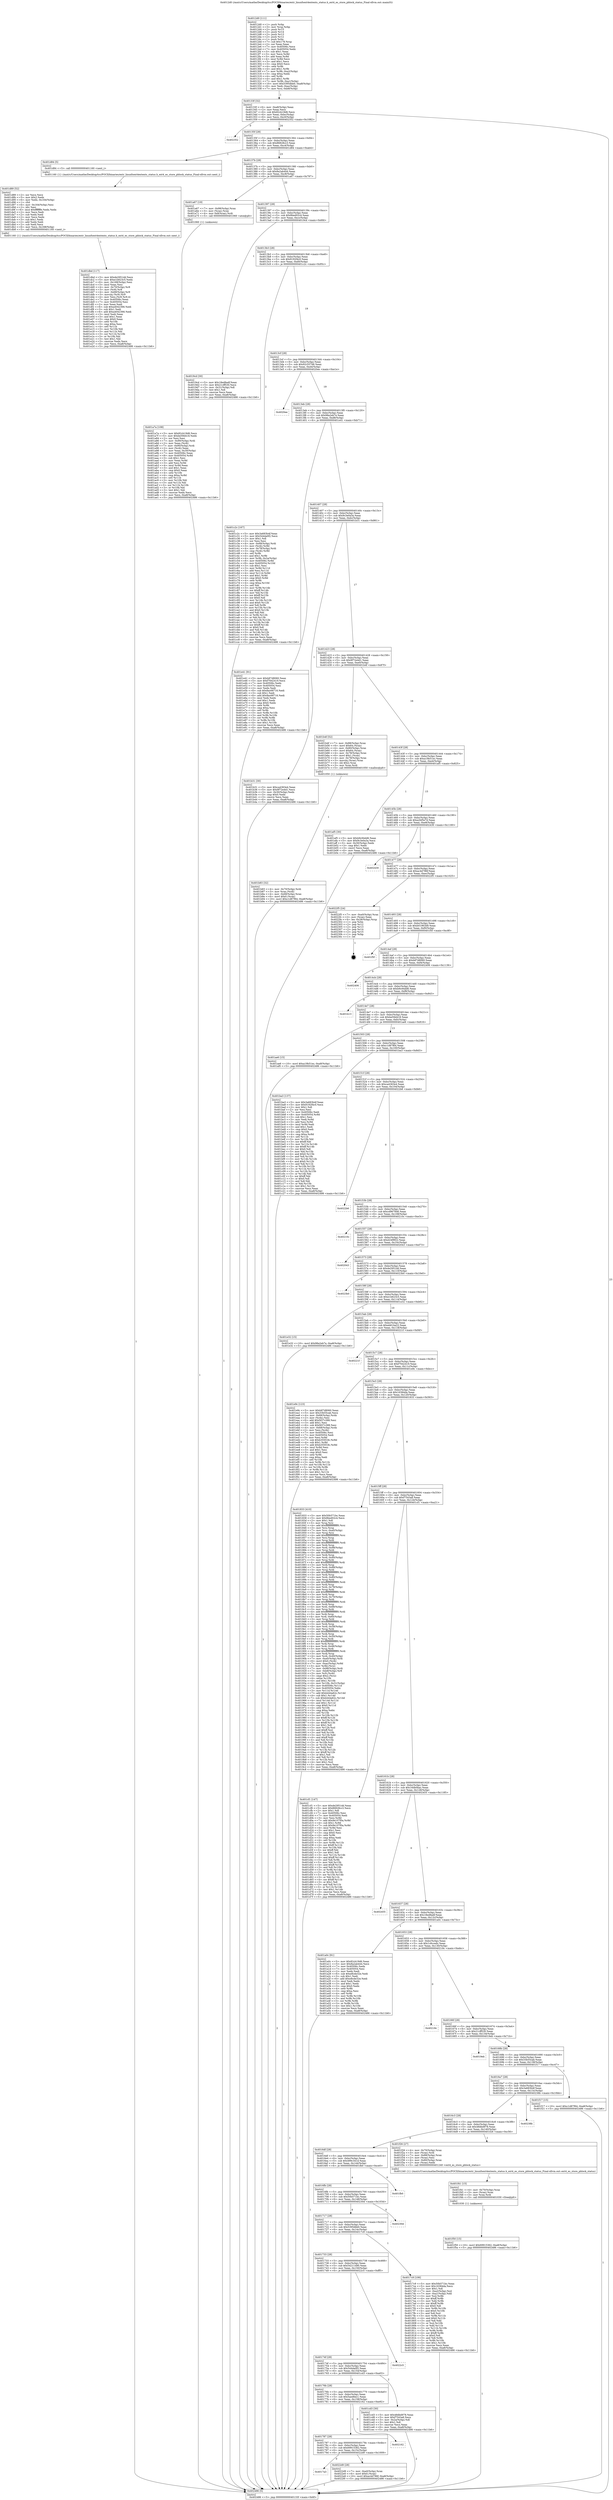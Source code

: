 digraph "0x4012d0" {
  label = "0x4012d0 (/mnt/c/Users/mathe/Desktop/tcc/POCII/binaries/extr_linuxfsext4extents_status.h_ext4_es_store_pblock_status_Final-ollvm.out::main(0))"
  labelloc = "t"
  node[shape=record]

  Entry [label="",width=0.3,height=0.3,shape=circle,fillcolor=black,style=filled]
  "0x40133f" [label="{
     0x40133f [32]\l
     | [instrs]\l
     &nbsp;&nbsp;0x40133f \<+6\>: mov -0xa8(%rbp),%eax\l
     &nbsp;&nbsp;0x401345 \<+2\>: mov %eax,%ecx\l
     &nbsp;&nbsp;0x401347 \<+6\>: sub $0x82cb19d6,%ecx\l
     &nbsp;&nbsp;0x40134d \<+6\>: mov %eax,-0xbc(%rbp)\l
     &nbsp;&nbsp;0x401353 \<+6\>: mov %ecx,-0xc0(%rbp)\l
     &nbsp;&nbsp;0x401359 \<+6\>: je 0000000000402352 \<main+0x1082\>\l
  }"]
  "0x402352" [label="{
     0x402352\l
  }", style=dashed]
  "0x40135f" [label="{
     0x40135f [28]\l
     | [instrs]\l
     &nbsp;&nbsp;0x40135f \<+5\>: jmp 0000000000401364 \<main+0x94\>\l
     &nbsp;&nbsp;0x401364 \<+6\>: mov -0xbc(%rbp),%eax\l
     &nbsp;&nbsp;0x40136a \<+5\>: sub $0x86828cc3,%eax\l
     &nbsp;&nbsp;0x40136f \<+6\>: mov %eax,-0xc4(%rbp)\l
     &nbsp;&nbsp;0x401375 \<+6\>: je 0000000000401d84 \<main+0xab4\>\l
  }"]
  Exit [label="",width=0.3,height=0.3,shape=circle,fillcolor=black,style=filled,peripheries=2]
  "0x401d84" [label="{
     0x401d84 [5]\l
     | [instrs]\l
     &nbsp;&nbsp;0x401d84 \<+5\>: call 0000000000401160 \<next_i\>\l
     | [calls]\l
     &nbsp;&nbsp;0x401160 \{1\} (/mnt/c/Users/mathe/Desktop/tcc/POCII/binaries/extr_linuxfsext4extents_status.h_ext4_es_store_pblock_status_Final-ollvm.out::next_i)\l
  }"]
  "0x40137b" [label="{
     0x40137b [28]\l
     | [instrs]\l
     &nbsp;&nbsp;0x40137b \<+5\>: jmp 0000000000401380 \<main+0xb0\>\l
     &nbsp;&nbsp;0x401380 \<+6\>: mov -0xbc(%rbp),%eax\l
     &nbsp;&nbsp;0x401386 \<+5\>: sub $0x8a2ab444,%eax\l
     &nbsp;&nbsp;0x40138b \<+6\>: mov %eax,-0xc8(%rbp)\l
     &nbsp;&nbsp;0x401391 \<+6\>: je 0000000000401a67 \<main+0x797\>\l
  }"]
  "0x4017a3" [label="{
     0x4017a3\l
  }", style=dashed]
  "0x401a67" [label="{
     0x401a67 [19]\l
     | [instrs]\l
     &nbsp;&nbsp;0x401a67 \<+7\>: mov -0x98(%rbp),%rax\l
     &nbsp;&nbsp;0x401a6e \<+3\>: mov (%rax),%rax\l
     &nbsp;&nbsp;0x401a71 \<+4\>: mov 0x8(%rax),%rdi\l
     &nbsp;&nbsp;0x401a75 \<+5\>: call 0000000000401060 \<atoi@plt\>\l
     | [calls]\l
     &nbsp;&nbsp;0x401060 \{1\} (unknown)\l
  }"]
  "0x401397" [label="{
     0x401397 [28]\l
     | [instrs]\l
     &nbsp;&nbsp;0x401397 \<+5\>: jmp 000000000040139c \<main+0xcc\>\l
     &nbsp;&nbsp;0x40139c \<+6\>: mov -0xbc(%rbp),%eax\l
     &nbsp;&nbsp;0x4013a2 \<+5\>: sub $0x8bed02c4,%eax\l
     &nbsp;&nbsp;0x4013a7 \<+6\>: mov %eax,-0xcc(%rbp)\l
     &nbsp;&nbsp;0x4013ad \<+6\>: je 00000000004019cd \<main+0x6fd\>\l
  }"]
  "0x4022d9" [label="{
     0x4022d9 [28]\l
     | [instrs]\l
     &nbsp;&nbsp;0x4022d9 \<+7\>: mov -0xa0(%rbp),%rax\l
     &nbsp;&nbsp;0x4022e0 \<+6\>: movl $0x0,(%rax)\l
     &nbsp;&nbsp;0x4022e6 \<+10\>: movl $0xac4d786f,-0xa8(%rbp)\l
     &nbsp;&nbsp;0x4022f0 \<+5\>: jmp 0000000000402486 \<main+0x11b6\>\l
  }"]
  "0x4019cd" [label="{
     0x4019cd [30]\l
     | [instrs]\l
     &nbsp;&nbsp;0x4019cd \<+5\>: mov $0x18ed8adf,%eax\l
     &nbsp;&nbsp;0x4019d2 \<+5\>: mov $0x21cff530,%ecx\l
     &nbsp;&nbsp;0x4019d7 \<+3\>: mov -0x31(%rbp),%dl\l
     &nbsp;&nbsp;0x4019da \<+3\>: test $0x1,%dl\l
     &nbsp;&nbsp;0x4019dd \<+3\>: cmovne %ecx,%eax\l
     &nbsp;&nbsp;0x4019e0 \<+6\>: mov %eax,-0xa8(%rbp)\l
     &nbsp;&nbsp;0x4019e6 \<+5\>: jmp 0000000000402486 \<main+0x11b6\>\l
  }"]
  "0x4013b3" [label="{
     0x4013b3 [28]\l
     | [instrs]\l
     &nbsp;&nbsp;0x4013b3 \<+5\>: jmp 00000000004013b8 \<main+0xe8\>\l
     &nbsp;&nbsp;0x4013b8 \<+6\>: mov -0xbc(%rbp),%eax\l
     &nbsp;&nbsp;0x4013be \<+5\>: sub $0x9192f4c0,%eax\l
     &nbsp;&nbsp;0x4013c3 \<+6\>: mov %eax,-0xd0(%rbp)\l
     &nbsp;&nbsp;0x4013c9 \<+6\>: je 0000000000401c2c \<main+0x95c\>\l
  }"]
  "0x401787" [label="{
     0x401787 [28]\l
     | [instrs]\l
     &nbsp;&nbsp;0x401787 \<+5\>: jmp 000000000040178c \<main+0x4bc\>\l
     &nbsp;&nbsp;0x40178c \<+6\>: mov -0xbc(%rbp),%eax\l
     &nbsp;&nbsp;0x401792 \<+5\>: sub $0x69915362,%eax\l
     &nbsp;&nbsp;0x401797 \<+6\>: mov %eax,-0x15c(%rbp)\l
     &nbsp;&nbsp;0x40179d \<+6\>: je 00000000004022d9 \<main+0x1009\>\l
  }"]
  "0x401c2c" [label="{
     0x401c2c [167]\l
     | [instrs]\l
     &nbsp;&nbsp;0x401c2c \<+5\>: mov $0x3a683b4f,%eax\l
     &nbsp;&nbsp;0x401c31 \<+5\>: mov $0x544da0f2,%ecx\l
     &nbsp;&nbsp;0x401c36 \<+2\>: mov $0x1,%dl\l
     &nbsp;&nbsp;0x401c38 \<+2\>: xor %esi,%esi\l
     &nbsp;&nbsp;0x401c3a \<+4\>: mov -0x68(%rbp),%rdi\l
     &nbsp;&nbsp;0x401c3e \<+3\>: mov (%rdi),%r8d\l
     &nbsp;&nbsp;0x401c41 \<+4\>: mov -0x78(%rbp),%rdi\l
     &nbsp;&nbsp;0x401c45 \<+3\>: cmp (%rdi),%r8d\l
     &nbsp;&nbsp;0x401c48 \<+4\>: setl %r9b\l
     &nbsp;&nbsp;0x401c4c \<+4\>: and $0x1,%r9b\l
     &nbsp;&nbsp;0x401c50 \<+4\>: mov %r9b,-0x2a(%rbp)\l
     &nbsp;&nbsp;0x401c54 \<+8\>: mov 0x40506c,%r8d\l
     &nbsp;&nbsp;0x401c5c \<+8\>: mov 0x405054,%r10d\l
     &nbsp;&nbsp;0x401c64 \<+3\>: sub $0x1,%esi\l
     &nbsp;&nbsp;0x401c67 \<+3\>: mov %r8d,%r11d\l
     &nbsp;&nbsp;0x401c6a \<+3\>: add %esi,%r11d\l
     &nbsp;&nbsp;0x401c6d \<+4\>: imul %r11d,%r8d\l
     &nbsp;&nbsp;0x401c71 \<+4\>: and $0x1,%r8d\l
     &nbsp;&nbsp;0x401c75 \<+4\>: cmp $0x0,%r8d\l
     &nbsp;&nbsp;0x401c79 \<+4\>: sete %r9b\l
     &nbsp;&nbsp;0x401c7d \<+4\>: cmp $0xa,%r10d\l
     &nbsp;&nbsp;0x401c81 \<+3\>: setl %bl\l
     &nbsp;&nbsp;0x401c84 \<+3\>: mov %r9b,%r14b\l
     &nbsp;&nbsp;0x401c87 \<+4\>: xor $0xff,%r14b\l
     &nbsp;&nbsp;0x401c8b \<+3\>: mov %bl,%r15b\l
     &nbsp;&nbsp;0x401c8e \<+4\>: xor $0xff,%r15b\l
     &nbsp;&nbsp;0x401c92 \<+3\>: xor $0x0,%dl\l
     &nbsp;&nbsp;0x401c95 \<+3\>: mov %r14b,%r12b\l
     &nbsp;&nbsp;0x401c98 \<+4\>: and $0x0,%r12b\l
     &nbsp;&nbsp;0x401c9c \<+3\>: and %dl,%r9b\l
     &nbsp;&nbsp;0x401c9f \<+3\>: mov %r15b,%r13b\l
     &nbsp;&nbsp;0x401ca2 \<+4\>: and $0x0,%r13b\l
     &nbsp;&nbsp;0x401ca6 \<+2\>: and %dl,%bl\l
     &nbsp;&nbsp;0x401ca8 \<+3\>: or %r9b,%r12b\l
     &nbsp;&nbsp;0x401cab \<+3\>: or %bl,%r13b\l
     &nbsp;&nbsp;0x401cae \<+3\>: xor %r13b,%r12b\l
     &nbsp;&nbsp;0x401cb1 \<+3\>: or %r15b,%r14b\l
     &nbsp;&nbsp;0x401cb4 \<+4\>: xor $0xff,%r14b\l
     &nbsp;&nbsp;0x401cb8 \<+3\>: or $0x0,%dl\l
     &nbsp;&nbsp;0x401cbb \<+3\>: and %dl,%r14b\l
     &nbsp;&nbsp;0x401cbe \<+3\>: or %r14b,%r12b\l
     &nbsp;&nbsp;0x401cc1 \<+4\>: test $0x1,%r12b\l
     &nbsp;&nbsp;0x401cc5 \<+3\>: cmovne %ecx,%eax\l
     &nbsp;&nbsp;0x401cc8 \<+6\>: mov %eax,-0xa8(%rbp)\l
     &nbsp;&nbsp;0x401cce \<+5\>: jmp 0000000000402486 \<main+0x11b6\>\l
  }"]
  "0x4013cf" [label="{
     0x4013cf [28]\l
     | [instrs]\l
     &nbsp;&nbsp;0x4013cf \<+5\>: jmp 00000000004013d4 \<main+0x104\>\l
     &nbsp;&nbsp;0x4013d4 \<+6\>: mov -0xbc(%rbp),%eax\l
     &nbsp;&nbsp;0x4013da \<+5\>: sub $0x92c557d6,%eax\l
     &nbsp;&nbsp;0x4013df \<+6\>: mov %eax,-0xd4(%rbp)\l
     &nbsp;&nbsp;0x4013e5 \<+6\>: je 00000000004020ee \<main+0xe1e\>\l
  }"]
  "0x402162" [label="{
     0x402162\l
  }", style=dashed]
  "0x4020ee" [label="{
     0x4020ee\l
  }", style=dashed]
  "0x4013eb" [label="{
     0x4013eb [28]\l
     | [instrs]\l
     &nbsp;&nbsp;0x4013eb \<+5\>: jmp 00000000004013f0 \<main+0x120\>\l
     &nbsp;&nbsp;0x4013f0 \<+6\>: mov -0xbc(%rbp),%eax\l
     &nbsp;&nbsp;0x4013f6 \<+5\>: sub $0x98a2eb7e,%eax\l
     &nbsp;&nbsp;0x4013fb \<+6\>: mov %eax,-0xd8(%rbp)\l
     &nbsp;&nbsp;0x401401 \<+6\>: je 0000000000401e41 \<main+0xb71\>\l
  }"]
  "0x401f50" [label="{
     0x401f50 [15]\l
     | [instrs]\l
     &nbsp;&nbsp;0x401f50 \<+10\>: movl $0x69915362,-0xa8(%rbp)\l
     &nbsp;&nbsp;0x401f5a \<+5\>: jmp 0000000000402486 \<main+0x11b6\>\l
  }"]
  "0x401e41" [label="{
     0x401e41 [91]\l
     | [instrs]\l
     &nbsp;&nbsp;0x401e41 \<+5\>: mov $0xb87d8060,%eax\l
     &nbsp;&nbsp;0x401e46 \<+5\>: mov $0xf7642419,%ecx\l
     &nbsp;&nbsp;0x401e4b \<+7\>: mov 0x40506c,%edx\l
     &nbsp;&nbsp;0x401e52 \<+7\>: mov 0x405054,%esi\l
     &nbsp;&nbsp;0x401e59 \<+2\>: mov %edx,%edi\l
     &nbsp;&nbsp;0x401e5b \<+6\>: sub $0x8ac68716,%edi\l
     &nbsp;&nbsp;0x401e61 \<+3\>: sub $0x1,%edi\l
     &nbsp;&nbsp;0x401e64 \<+6\>: add $0x8ac68716,%edi\l
     &nbsp;&nbsp;0x401e6a \<+3\>: imul %edi,%edx\l
     &nbsp;&nbsp;0x401e6d \<+3\>: and $0x1,%edx\l
     &nbsp;&nbsp;0x401e70 \<+3\>: cmp $0x0,%edx\l
     &nbsp;&nbsp;0x401e73 \<+4\>: sete %r8b\l
     &nbsp;&nbsp;0x401e77 \<+3\>: cmp $0xa,%esi\l
     &nbsp;&nbsp;0x401e7a \<+4\>: setl %r9b\l
     &nbsp;&nbsp;0x401e7e \<+3\>: mov %r8b,%r10b\l
     &nbsp;&nbsp;0x401e81 \<+3\>: and %r9b,%r10b\l
     &nbsp;&nbsp;0x401e84 \<+3\>: xor %r9b,%r8b\l
     &nbsp;&nbsp;0x401e87 \<+3\>: or %r8b,%r10b\l
     &nbsp;&nbsp;0x401e8a \<+4\>: test $0x1,%r10b\l
     &nbsp;&nbsp;0x401e8e \<+3\>: cmovne %ecx,%eax\l
     &nbsp;&nbsp;0x401e91 \<+6\>: mov %eax,-0xa8(%rbp)\l
     &nbsp;&nbsp;0x401e97 \<+5\>: jmp 0000000000402486 \<main+0x11b6\>\l
  }"]
  "0x401407" [label="{
     0x401407 [28]\l
     | [instrs]\l
     &nbsp;&nbsp;0x401407 \<+5\>: jmp 000000000040140c \<main+0x13c\>\l
     &nbsp;&nbsp;0x40140c \<+6\>: mov -0xbc(%rbp),%eax\l
     &nbsp;&nbsp;0x401412 \<+5\>: sub $0x9c3e0a3a,%eax\l
     &nbsp;&nbsp;0x401417 \<+6\>: mov %eax,-0xdc(%rbp)\l
     &nbsp;&nbsp;0x40141d \<+6\>: je 0000000000401b31 \<main+0x861\>\l
  }"]
  "0x401f41" [label="{
     0x401f41 [15]\l
     | [instrs]\l
     &nbsp;&nbsp;0x401f41 \<+4\>: mov -0x70(%rbp),%rax\l
     &nbsp;&nbsp;0x401f45 \<+3\>: mov (%rax),%rax\l
     &nbsp;&nbsp;0x401f48 \<+3\>: mov %rax,%rdi\l
     &nbsp;&nbsp;0x401f4b \<+5\>: call 0000000000401030 \<free@plt\>\l
     | [calls]\l
     &nbsp;&nbsp;0x401030 \{1\} (unknown)\l
  }"]
  "0x401b31" [label="{
     0x401b31 [30]\l
     | [instrs]\l
     &nbsp;&nbsp;0x401b31 \<+5\>: mov $0xca4363e4,%eax\l
     &nbsp;&nbsp;0x401b36 \<+5\>: mov $0x9f72e4d1,%ecx\l
     &nbsp;&nbsp;0x401b3b \<+3\>: mov -0x30(%rbp),%edx\l
     &nbsp;&nbsp;0x401b3e \<+3\>: cmp $0x0,%edx\l
     &nbsp;&nbsp;0x401b41 \<+3\>: cmove %ecx,%eax\l
     &nbsp;&nbsp;0x401b44 \<+6\>: mov %eax,-0xa8(%rbp)\l
     &nbsp;&nbsp;0x401b4a \<+5\>: jmp 0000000000402486 \<main+0x11b6\>\l
  }"]
  "0x401423" [label="{
     0x401423 [28]\l
     | [instrs]\l
     &nbsp;&nbsp;0x401423 \<+5\>: jmp 0000000000401428 \<main+0x158\>\l
     &nbsp;&nbsp;0x401428 \<+6\>: mov -0xbc(%rbp),%eax\l
     &nbsp;&nbsp;0x40142e \<+5\>: sub $0x9f72e4d1,%eax\l
     &nbsp;&nbsp;0x401433 \<+6\>: mov %eax,-0xe0(%rbp)\l
     &nbsp;&nbsp;0x401439 \<+6\>: je 0000000000401b4f \<main+0x87f\>\l
  }"]
  "0x401dbd" [label="{
     0x401dbd [117]\l
     | [instrs]\l
     &nbsp;&nbsp;0x401dbd \<+5\>: mov $0xde2951dd,%ecx\l
     &nbsp;&nbsp;0x401dc2 \<+5\>: mov $0xe1b623c5,%edx\l
     &nbsp;&nbsp;0x401dc7 \<+6\>: mov -0x168(%rbp),%esi\l
     &nbsp;&nbsp;0x401dcd \<+3\>: imul %eax,%esi\l
     &nbsp;&nbsp;0x401dd0 \<+4\>: mov -0x70(%rbp),%r8\l
     &nbsp;&nbsp;0x401dd4 \<+3\>: mov (%r8),%r8\l
     &nbsp;&nbsp;0x401dd7 \<+4\>: mov -0x68(%rbp),%r9\l
     &nbsp;&nbsp;0x401ddb \<+3\>: movslq (%r9),%r9\l
     &nbsp;&nbsp;0x401dde \<+4\>: mov %esi,(%r8,%r9,4)\l
     &nbsp;&nbsp;0x401de2 \<+7\>: mov 0x40506c,%eax\l
     &nbsp;&nbsp;0x401de9 \<+7\>: mov 0x405054,%esi\l
     &nbsp;&nbsp;0x401df0 \<+2\>: mov %eax,%edi\l
     &nbsp;&nbsp;0x401df2 \<+6\>: sub $0xa4042366,%edi\l
     &nbsp;&nbsp;0x401df8 \<+3\>: sub $0x1,%edi\l
     &nbsp;&nbsp;0x401dfb \<+6\>: add $0xa4042366,%edi\l
     &nbsp;&nbsp;0x401e01 \<+3\>: imul %edi,%eax\l
     &nbsp;&nbsp;0x401e04 \<+3\>: and $0x1,%eax\l
     &nbsp;&nbsp;0x401e07 \<+3\>: cmp $0x0,%eax\l
     &nbsp;&nbsp;0x401e0a \<+4\>: sete %r10b\l
     &nbsp;&nbsp;0x401e0e \<+3\>: cmp $0xa,%esi\l
     &nbsp;&nbsp;0x401e11 \<+4\>: setl %r11b\l
     &nbsp;&nbsp;0x401e15 \<+3\>: mov %r10b,%bl\l
     &nbsp;&nbsp;0x401e18 \<+3\>: and %r11b,%bl\l
     &nbsp;&nbsp;0x401e1b \<+3\>: xor %r11b,%r10b\l
     &nbsp;&nbsp;0x401e1e \<+3\>: or %r10b,%bl\l
     &nbsp;&nbsp;0x401e21 \<+3\>: test $0x1,%bl\l
     &nbsp;&nbsp;0x401e24 \<+3\>: cmovne %edx,%ecx\l
     &nbsp;&nbsp;0x401e27 \<+6\>: mov %ecx,-0xa8(%rbp)\l
     &nbsp;&nbsp;0x401e2d \<+5\>: jmp 0000000000402486 \<main+0x11b6\>\l
  }"]
  "0x401b4f" [label="{
     0x401b4f [52]\l
     | [instrs]\l
     &nbsp;&nbsp;0x401b4f \<+7\>: mov -0x88(%rbp),%rax\l
     &nbsp;&nbsp;0x401b56 \<+6\>: movl $0x64,(%rax)\l
     &nbsp;&nbsp;0x401b5c \<+4\>: mov -0x80(%rbp),%rax\l
     &nbsp;&nbsp;0x401b60 \<+6\>: movl $0x64,(%rax)\l
     &nbsp;&nbsp;0x401b66 \<+4\>: mov -0x78(%rbp),%rax\l
     &nbsp;&nbsp;0x401b6a \<+6\>: movl $0x1,(%rax)\l
     &nbsp;&nbsp;0x401b70 \<+4\>: mov -0x78(%rbp),%rax\l
     &nbsp;&nbsp;0x401b74 \<+3\>: movslq (%rax),%rax\l
     &nbsp;&nbsp;0x401b77 \<+4\>: shl $0x2,%rax\l
     &nbsp;&nbsp;0x401b7b \<+3\>: mov %rax,%rdi\l
     &nbsp;&nbsp;0x401b7e \<+5\>: call 0000000000401050 \<malloc@plt\>\l
     | [calls]\l
     &nbsp;&nbsp;0x401050 \{1\} (unknown)\l
  }"]
  "0x40143f" [label="{
     0x40143f [28]\l
     | [instrs]\l
     &nbsp;&nbsp;0x40143f \<+5\>: jmp 0000000000401444 \<main+0x174\>\l
     &nbsp;&nbsp;0x401444 \<+6\>: mov -0xbc(%rbp),%eax\l
     &nbsp;&nbsp;0x40144a \<+5\>: sub $0xa19b51ec,%eax\l
     &nbsp;&nbsp;0x40144f \<+6\>: mov %eax,-0xe4(%rbp)\l
     &nbsp;&nbsp;0x401455 \<+6\>: je 0000000000401af5 \<main+0x825\>\l
  }"]
  "0x401d89" [label="{
     0x401d89 [52]\l
     | [instrs]\l
     &nbsp;&nbsp;0x401d89 \<+2\>: xor %ecx,%ecx\l
     &nbsp;&nbsp;0x401d8b \<+5\>: mov $0x2,%edx\l
     &nbsp;&nbsp;0x401d90 \<+6\>: mov %edx,-0x164(%rbp)\l
     &nbsp;&nbsp;0x401d96 \<+1\>: cltd\l
     &nbsp;&nbsp;0x401d97 \<+6\>: mov -0x164(%rbp),%esi\l
     &nbsp;&nbsp;0x401d9d \<+2\>: idiv %esi\l
     &nbsp;&nbsp;0x401d9f \<+6\>: imul $0xfffffffe,%edx,%edx\l
     &nbsp;&nbsp;0x401da5 \<+2\>: mov %ecx,%edi\l
     &nbsp;&nbsp;0x401da7 \<+2\>: sub %edx,%edi\l
     &nbsp;&nbsp;0x401da9 \<+2\>: mov %ecx,%edx\l
     &nbsp;&nbsp;0x401dab \<+3\>: sub $0x1,%edx\l
     &nbsp;&nbsp;0x401dae \<+2\>: add %edx,%edi\l
     &nbsp;&nbsp;0x401db0 \<+2\>: sub %edi,%ecx\l
     &nbsp;&nbsp;0x401db2 \<+6\>: mov %ecx,-0x168(%rbp)\l
     &nbsp;&nbsp;0x401db8 \<+5\>: call 0000000000401160 \<next_i\>\l
     | [calls]\l
     &nbsp;&nbsp;0x401160 \{1\} (/mnt/c/Users/mathe/Desktop/tcc/POCII/binaries/extr_linuxfsext4extents_status.h_ext4_es_store_pblock_status_Final-ollvm.out::next_i)\l
  }"]
  "0x401af5" [label="{
     0x401af5 [30]\l
     | [instrs]\l
     &nbsp;&nbsp;0x401af5 \<+5\>: mov $0xb9c94dd6,%eax\l
     &nbsp;&nbsp;0x401afa \<+5\>: mov $0x9c3e0a3a,%ecx\l
     &nbsp;&nbsp;0x401aff \<+3\>: mov -0x30(%rbp),%edx\l
     &nbsp;&nbsp;0x401b02 \<+3\>: cmp $0x1,%edx\l
     &nbsp;&nbsp;0x401b05 \<+3\>: cmovl %ecx,%eax\l
     &nbsp;&nbsp;0x401b08 \<+6\>: mov %eax,-0xa8(%rbp)\l
     &nbsp;&nbsp;0x401b0e \<+5\>: jmp 0000000000402486 \<main+0x11b6\>\l
  }"]
  "0x40145b" [label="{
     0x40145b [28]\l
     | [instrs]\l
     &nbsp;&nbsp;0x40145b \<+5\>: jmp 0000000000401460 \<main+0x190\>\l
     &nbsp;&nbsp;0x401460 \<+6\>: mov -0xbc(%rbp),%eax\l
     &nbsp;&nbsp;0x401466 \<+5\>: sub $0xa2bf5e7d,%eax\l
     &nbsp;&nbsp;0x40146b \<+6\>: mov %eax,-0xe8(%rbp)\l
     &nbsp;&nbsp;0x401471 \<+6\>: je 0000000000402430 \<main+0x1160\>\l
  }"]
  "0x40176b" [label="{
     0x40176b [28]\l
     | [instrs]\l
     &nbsp;&nbsp;0x40176b \<+5\>: jmp 0000000000401770 \<main+0x4a0\>\l
     &nbsp;&nbsp;0x401770 \<+6\>: mov -0xbc(%rbp),%eax\l
     &nbsp;&nbsp;0x401776 \<+5\>: sub $0x5aed6ec1,%eax\l
     &nbsp;&nbsp;0x40177b \<+6\>: mov %eax,-0x158(%rbp)\l
     &nbsp;&nbsp;0x401781 \<+6\>: je 0000000000402162 \<main+0xe92\>\l
  }"]
  "0x402430" [label="{
     0x402430\l
  }", style=dashed]
  "0x401477" [label="{
     0x401477 [28]\l
     | [instrs]\l
     &nbsp;&nbsp;0x401477 \<+5\>: jmp 000000000040147c \<main+0x1ac\>\l
     &nbsp;&nbsp;0x40147c \<+6\>: mov -0xbc(%rbp),%eax\l
     &nbsp;&nbsp;0x401482 \<+5\>: sub $0xac4d786f,%eax\l
     &nbsp;&nbsp;0x401487 \<+6\>: mov %eax,-0xec(%rbp)\l
     &nbsp;&nbsp;0x40148d \<+6\>: je 00000000004022f5 \<main+0x1025\>\l
  }"]
  "0x401cd3" [label="{
     0x401cd3 [30]\l
     | [instrs]\l
     &nbsp;&nbsp;0x401cd3 \<+5\>: mov $0x48dbd978,%eax\l
     &nbsp;&nbsp;0x401cd8 \<+5\>: mov $0xf7543a8,%ecx\l
     &nbsp;&nbsp;0x401cdd \<+3\>: mov -0x2a(%rbp),%dl\l
     &nbsp;&nbsp;0x401ce0 \<+3\>: test $0x1,%dl\l
     &nbsp;&nbsp;0x401ce3 \<+3\>: cmovne %ecx,%eax\l
     &nbsp;&nbsp;0x401ce6 \<+6\>: mov %eax,-0xa8(%rbp)\l
     &nbsp;&nbsp;0x401cec \<+5\>: jmp 0000000000402486 \<main+0x11b6\>\l
  }"]
  "0x4022f5" [label="{
     0x4022f5 [24]\l
     | [instrs]\l
     &nbsp;&nbsp;0x4022f5 \<+7\>: mov -0xa0(%rbp),%rax\l
     &nbsp;&nbsp;0x4022fc \<+2\>: mov (%rax),%eax\l
     &nbsp;&nbsp;0x4022fe \<+4\>: lea -0x28(%rbp),%rsp\l
     &nbsp;&nbsp;0x402302 \<+1\>: pop %rbx\l
     &nbsp;&nbsp;0x402303 \<+2\>: pop %r12\l
     &nbsp;&nbsp;0x402305 \<+2\>: pop %r13\l
     &nbsp;&nbsp;0x402307 \<+2\>: pop %r14\l
     &nbsp;&nbsp;0x402309 \<+2\>: pop %r15\l
     &nbsp;&nbsp;0x40230b \<+1\>: pop %rbp\l
     &nbsp;&nbsp;0x40230c \<+1\>: ret\l
  }"]
  "0x401493" [label="{
     0x401493 [28]\l
     | [instrs]\l
     &nbsp;&nbsp;0x401493 \<+5\>: jmp 0000000000401498 \<main+0x1c8\>\l
     &nbsp;&nbsp;0x401498 \<+6\>: mov -0xbc(%rbp),%eax\l
     &nbsp;&nbsp;0x40149e \<+5\>: sub $0xb01963d9,%eax\l
     &nbsp;&nbsp;0x4014a3 \<+6\>: mov %eax,-0xf0(%rbp)\l
     &nbsp;&nbsp;0x4014a9 \<+6\>: je 0000000000401f5f \<main+0xc8f\>\l
  }"]
  "0x40174f" [label="{
     0x40174f [28]\l
     | [instrs]\l
     &nbsp;&nbsp;0x40174f \<+5\>: jmp 0000000000401754 \<main+0x484\>\l
     &nbsp;&nbsp;0x401754 \<+6\>: mov -0xbc(%rbp),%eax\l
     &nbsp;&nbsp;0x40175a \<+5\>: sub $0x544da0f2,%eax\l
     &nbsp;&nbsp;0x40175f \<+6\>: mov %eax,-0x154(%rbp)\l
     &nbsp;&nbsp;0x401765 \<+6\>: je 0000000000401cd3 \<main+0xa03\>\l
  }"]
  "0x401f5f" [label="{
     0x401f5f\l
  }", style=dashed]
  "0x4014af" [label="{
     0x4014af [28]\l
     | [instrs]\l
     &nbsp;&nbsp;0x4014af \<+5\>: jmp 00000000004014b4 \<main+0x1e4\>\l
     &nbsp;&nbsp;0x4014b4 \<+6\>: mov -0xbc(%rbp),%eax\l
     &nbsp;&nbsp;0x4014ba \<+5\>: sub $0xb87d8060,%eax\l
     &nbsp;&nbsp;0x4014bf \<+6\>: mov %eax,-0xf4(%rbp)\l
     &nbsp;&nbsp;0x4014c5 \<+6\>: je 0000000000402406 \<main+0x1136\>\l
  }"]
  "0x4022c5" [label="{
     0x4022c5\l
  }", style=dashed]
  "0x402406" [label="{
     0x402406\l
  }", style=dashed]
  "0x4014cb" [label="{
     0x4014cb [28]\l
     | [instrs]\l
     &nbsp;&nbsp;0x4014cb \<+5\>: jmp 00000000004014d0 \<main+0x200\>\l
     &nbsp;&nbsp;0x4014d0 \<+6\>: mov -0xbc(%rbp),%eax\l
     &nbsp;&nbsp;0x4014d6 \<+5\>: sub $0xb9c94dd6,%eax\l
     &nbsp;&nbsp;0x4014db \<+6\>: mov %eax,-0xf8(%rbp)\l
     &nbsp;&nbsp;0x4014e1 \<+6\>: je 0000000000401b13 \<main+0x843\>\l
  }"]
  "0x401b83" [label="{
     0x401b83 [32]\l
     | [instrs]\l
     &nbsp;&nbsp;0x401b83 \<+4\>: mov -0x70(%rbp),%rdi\l
     &nbsp;&nbsp;0x401b87 \<+3\>: mov %rax,(%rdi)\l
     &nbsp;&nbsp;0x401b8a \<+4\>: mov -0x68(%rbp),%rax\l
     &nbsp;&nbsp;0x401b8e \<+6\>: movl $0x0,(%rax)\l
     &nbsp;&nbsp;0x401b94 \<+10\>: movl $0xc1d87f64,-0xa8(%rbp)\l
     &nbsp;&nbsp;0x401b9e \<+5\>: jmp 0000000000402486 \<main+0x11b6\>\l
  }"]
  "0x401b13" [label="{
     0x401b13\l
  }", style=dashed]
  "0x4014e7" [label="{
     0x4014e7 [28]\l
     | [instrs]\l
     &nbsp;&nbsp;0x4014e7 \<+5\>: jmp 00000000004014ec \<main+0x21c\>\l
     &nbsp;&nbsp;0x4014ec \<+6\>: mov -0xbc(%rbp),%eax\l
     &nbsp;&nbsp;0x4014f2 \<+5\>: sub $0xbe59d418,%eax\l
     &nbsp;&nbsp;0x4014f7 \<+6\>: mov %eax,-0xfc(%rbp)\l
     &nbsp;&nbsp;0x4014fd \<+6\>: je 0000000000401ae6 \<main+0x816\>\l
  }"]
  "0x401a7a" [label="{
     0x401a7a [108]\l
     | [instrs]\l
     &nbsp;&nbsp;0x401a7a \<+5\>: mov $0x82cb19d6,%ecx\l
     &nbsp;&nbsp;0x401a7f \<+5\>: mov $0xbe59d418,%edx\l
     &nbsp;&nbsp;0x401a84 \<+2\>: xor %esi,%esi\l
     &nbsp;&nbsp;0x401a86 \<+7\>: mov -0x90(%rbp),%rdi\l
     &nbsp;&nbsp;0x401a8d \<+2\>: mov %eax,(%rdi)\l
     &nbsp;&nbsp;0x401a8f \<+7\>: mov -0x90(%rbp),%rdi\l
     &nbsp;&nbsp;0x401a96 \<+2\>: mov (%rdi),%eax\l
     &nbsp;&nbsp;0x401a98 \<+3\>: mov %eax,-0x30(%rbp)\l
     &nbsp;&nbsp;0x401a9b \<+7\>: mov 0x40506c,%eax\l
     &nbsp;&nbsp;0x401aa2 \<+8\>: mov 0x405054,%r8d\l
     &nbsp;&nbsp;0x401aaa \<+3\>: sub $0x1,%esi\l
     &nbsp;&nbsp;0x401aad \<+3\>: mov %eax,%r9d\l
     &nbsp;&nbsp;0x401ab0 \<+3\>: add %esi,%r9d\l
     &nbsp;&nbsp;0x401ab3 \<+4\>: imul %r9d,%eax\l
     &nbsp;&nbsp;0x401ab7 \<+3\>: and $0x1,%eax\l
     &nbsp;&nbsp;0x401aba \<+3\>: cmp $0x0,%eax\l
     &nbsp;&nbsp;0x401abd \<+4\>: sete %r10b\l
     &nbsp;&nbsp;0x401ac1 \<+4\>: cmp $0xa,%r8d\l
     &nbsp;&nbsp;0x401ac5 \<+4\>: setl %r11b\l
     &nbsp;&nbsp;0x401ac9 \<+3\>: mov %r10b,%bl\l
     &nbsp;&nbsp;0x401acc \<+3\>: and %r11b,%bl\l
     &nbsp;&nbsp;0x401acf \<+3\>: xor %r11b,%r10b\l
     &nbsp;&nbsp;0x401ad2 \<+3\>: or %r10b,%bl\l
     &nbsp;&nbsp;0x401ad5 \<+3\>: test $0x1,%bl\l
     &nbsp;&nbsp;0x401ad8 \<+3\>: cmovne %edx,%ecx\l
     &nbsp;&nbsp;0x401adb \<+6\>: mov %ecx,-0xa8(%rbp)\l
     &nbsp;&nbsp;0x401ae1 \<+5\>: jmp 0000000000402486 \<main+0x11b6\>\l
  }"]
  "0x401ae6" [label="{
     0x401ae6 [15]\l
     | [instrs]\l
     &nbsp;&nbsp;0x401ae6 \<+10\>: movl $0xa19b51ec,-0xa8(%rbp)\l
     &nbsp;&nbsp;0x401af0 \<+5\>: jmp 0000000000402486 \<main+0x11b6\>\l
  }"]
  "0x401503" [label="{
     0x401503 [28]\l
     | [instrs]\l
     &nbsp;&nbsp;0x401503 \<+5\>: jmp 0000000000401508 \<main+0x238\>\l
     &nbsp;&nbsp;0x401508 \<+6\>: mov -0xbc(%rbp),%eax\l
     &nbsp;&nbsp;0x40150e \<+5\>: sub $0xc1d87f64,%eax\l
     &nbsp;&nbsp;0x401513 \<+6\>: mov %eax,-0x100(%rbp)\l
     &nbsp;&nbsp;0x401519 \<+6\>: je 0000000000401ba3 \<main+0x8d3\>\l
  }"]
  "0x4012d0" [label="{
     0x4012d0 [111]\l
     | [instrs]\l
     &nbsp;&nbsp;0x4012d0 \<+1\>: push %rbp\l
     &nbsp;&nbsp;0x4012d1 \<+3\>: mov %rsp,%rbp\l
     &nbsp;&nbsp;0x4012d4 \<+2\>: push %r15\l
     &nbsp;&nbsp;0x4012d6 \<+2\>: push %r14\l
     &nbsp;&nbsp;0x4012d8 \<+2\>: push %r13\l
     &nbsp;&nbsp;0x4012da \<+2\>: push %r12\l
     &nbsp;&nbsp;0x4012dc \<+1\>: push %rbx\l
     &nbsp;&nbsp;0x4012dd \<+7\>: sub $0x178,%rsp\l
     &nbsp;&nbsp;0x4012e4 \<+2\>: xor %eax,%eax\l
     &nbsp;&nbsp;0x4012e6 \<+7\>: mov 0x40506c,%ecx\l
     &nbsp;&nbsp;0x4012ed \<+7\>: mov 0x405054,%edx\l
     &nbsp;&nbsp;0x4012f4 \<+3\>: sub $0x1,%eax\l
     &nbsp;&nbsp;0x4012f7 \<+3\>: mov %ecx,%r8d\l
     &nbsp;&nbsp;0x4012fa \<+3\>: add %eax,%r8d\l
     &nbsp;&nbsp;0x4012fd \<+4\>: imul %r8d,%ecx\l
     &nbsp;&nbsp;0x401301 \<+3\>: and $0x1,%ecx\l
     &nbsp;&nbsp;0x401304 \<+3\>: cmp $0x0,%ecx\l
     &nbsp;&nbsp;0x401307 \<+4\>: sete %r9b\l
     &nbsp;&nbsp;0x40130b \<+4\>: and $0x1,%r9b\l
     &nbsp;&nbsp;0x40130f \<+7\>: mov %r9b,-0xa2(%rbp)\l
     &nbsp;&nbsp;0x401316 \<+3\>: cmp $0xa,%edx\l
     &nbsp;&nbsp;0x401319 \<+4\>: setl %r9b\l
     &nbsp;&nbsp;0x40131d \<+4\>: and $0x1,%r9b\l
     &nbsp;&nbsp;0x401321 \<+7\>: mov %r9b,-0xa1(%rbp)\l
     &nbsp;&nbsp;0x401328 \<+10\>: movl $0x5395dbb0,-0xa8(%rbp)\l
     &nbsp;&nbsp;0x401332 \<+6\>: mov %edi,-0xac(%rbp)\l
     &nbsp;&nbsp;0x401338 \<+7\>: mov %rsi,-0xb8(%rbp)\l
  }"]
  "0x401ba3" [label="{
     0x401ba3 [137]\l
     | [instrs]\l
     &nbsp;&nbsp;0x401ba3 \<+5\>: mov $0x3a683b4f,%eax\l
     &nbsp;&nbsp;0x401ba8 \<+5\>: mov $0x9192f4c0,%ecx\l
     &nbsp;&nbsp;0x401bad \<+2\>: mov $0x1,%dl\l
     &nbsp;&nbsp;0x401baf \<+2\>: xor %esi,%esi\l
     &nbsp;&nbsp;0x401bb1 \<+7\>: mov 0x40506c,%edi\l
     &nbsp;&nbsp;0x401bb8 \<+8\>: mov 0x405054,%r8d\l
     &nbsp;&nbsp;0x401bc0 \<+3\>: sub $0x1,%esi\l
     &nbsp;&nbsp;0x401bc3 \<+3\>: mov %edi,%r9d\l
     &nbsp;&nbsp;0x401bc6 \<+3\>: add %esi,%r9d\l
     &nbsp;&nbsp;0x401bc9 \<+4\>: imul %r9d,%edi\l
     &nbsp;&nbsp;0x401bcd \<+3\>: and $0x1,%edi\l
     &nbsp;&nbsp;0x401bd0 \<+3\>: cmp $0x0,%edi\l
     &nbsp;&nbsp;0x401bd3 \<+4\>: sete %r10b\l
     &nbsp;&nbsp;0x401bd7 \<+4\>: cmp $0xa,%r8d\l
     &nbsp;&nbsp;0x401bdb \<+4\>: setl %r11b\l
     &nbsp;&nbsp;0x401bdf \<+3\>: mov %r10b,%bl\l
     &nbsp;&nbsp;0x401be2 \<+3\>: xor $0xff,%bl\l
     &nbsp;&nbsp;0x401be5 \<+3\>: mov %r11b,%r14b\l
     &nbsp;&nbsp;0x401be8 \<+4\>: xor $0xff,%r14b\l
     &nbsp;&nbsp;0x401bec \<+3\>: xor $0x0,%dl\l
     &nbsp;&nbsp;0x401bef \<+3\>: mov %bl,%r15b\l
     &nbsp;&nbsp;0x401bf2 \<+4\>: and $0x0,%r15b\l
     &nbsp;&nbsp;0x401bf6 \<+3\>: and %dl,%r10b\l
     &nbsp;&nbsp;0x401bf9 \<+3\>: mov %r14b,%r12b\l
     &nbsp;&nbsp;0x401bfc \<+4\>: and $0x0,%r12b\l
     &nbsp;&nbsp;0x401c00 \<+3\>: and %dl,%r11b\l
     &nbsp;&nbsp;0x401c03 \<+3\>: or %r10b,%r15b\l
     &nbsp;&nbsp;0x401c06 \<+3\>: or %r11b,%r12b\l
     &nbsp;&nbsp;0x401c09 \<+3\>: xor %r12b,%r15b\l
     &nbsp;&nbsp;0x401c0c \<+3\>: or %r14b,%bl\l
     &nbsp;&nbsp;0x401c0f \<+3\>: xor $0xff,%bl\l
     &nbsp;&nbsp;0x401c12 \<+3\>: or $0x0,%dl\l
     &nbsp;&nbsp;0x401c15 \<+2\>: and %dl,%bl\l
     &nbsp;&nbsp;0x401c17 \<+3\>: or %bl,%r15b\l
     &nbsp;&nbsp;0x401c1a \<+4\>: test $0x1,%r15b\l
     &nbsp;&nbsp;0x401c1e \<+3\>: cmovne %ecx,%eax\l
     &nbsp;&nbsp;0x401c21 \<+6\>: mov %eax,-0xa8(%rbp)\l
     &nbsp;&nbsp;0x401c27 \<+5\>: jmp 0000000000402486 \<main+0x11b6\>\l
  }"]
  "0x40151f" [label="{
     0x40151f [28]\l
     | [instrs]\l
     &nbsp;&nbsp;0x40151f \<+5\>: jmp 0000000000401524 \<main+0x254\>\l
     &nbsp;&nbsp;0x401524 \<+6\>: mov -0xbc(%rbp),%eax\l
     &nbsp;&nbsp;0x40152a \<+5\>: sub $0xca4363e4,%eax\l
     &nbsp;&nbsp;0x40152f \<+6\>: mov %eax,-0x104(%rbp)\l
     &nbsp;&nbsp;0x401535 \<+6\>: je 00000000004022b6 \<main+0xfe6\>\l
  }"]
  "0x402486" [label="{
     0x402486 [5]\l
     | [instrs]\l
     &nbsp;&nbsp;0x402486 \<+5\>: jmp 000000000040133f \<main+0x6f\>\l
  }"]
  "0x4022b6" [label="{
     0x4022b6\l
  }", style=dashed]
  "0x40153b" [label="{
     0x40153b [28]\l
     | [instrs]\l
     &nbsp;&nbsp;0x40153b \<+5\>: jmp 0000000000401540 \<main+0x270\>\l
     &nbsp;&nbsp;0x401540 \<+6\>: mov -0xbc(%rbp),%eax\l
     &nbsp;&nbsp;0x401546 \<+5\>: sub $0xcd967846,%eax\l
     &nbsp;&nbsp;0x40154b \<+6\>: mov %eax,-0x108(%rbp)\l
     &nbsp;&nbsp;0x401551 \<+6\>: je 000000000040210c \<main+0xe3c\>\l
  }"]
  "0x401733" [label="{
     0x401733 [28]\l
     | [instrs]\l
     &nbsp;&nbsp;0x401733 \<+5\>: jmp 0000000000401738 \<main+0x468\>\l
     &nbsp;&nbsp;0x401738 \<+6\>: mov -0xbc(%rbp),%eax\l
     &nbsp;&nbsp;0x40173e \<+5\>: sub $0x54211490,%eax\l
     &nbsp;&nbsp;0x401743 \<+6\>: mov %eax,-0x150(%rbp)\l
     &nbsp;&nbsp;0x401749 \<+6\>: je 00000000004022c5 \<main+0xff5\>\l
  }"]
  "0x40210c" [label="{
     0x40210c\l
  }", style=dashed]
  "0x401557" [label="{
     0x401557 [28]\l
     | [instrs]\l
     &nbsp;&nbsp;0x401557 \<+5\>: jmp 000000000040155c \<main+0x28c\>\l
     &nbsp;&nbsp;0x40155c \<+6\>: mov -0xbc(%rbp),%eax\l
     &nbsp;&nbsp;0x401562 \<+5\>: sub $0xd24f9f22,%eax\l
     &nbsp;&nbsp;0x401567 \<+6\>: mov %eax,-0x10c(%rbp)\l
     &nbsp;&nbsp;0x40156d \<+6\>: je 0000000000402043 \<main+0xd73\>\l
  }"]
  "0x4017c9" [label="{
     0x4017c9 [106]\l
     | [instrs]\l
     &nbsp;&nbsp;0x4017c9 \<+5\>: mov $0x50b571bc,%eax\l
     &nbsp;&nbsp;0x4017ce \<+5\>: mov $0x16384da,%ecx\l
     &nbsp;&nbsp;0x4017d3 \<+2\>: mov $0x1,%dl\l
     &nbsp;&nbsp;0x4017d5 \<+7\>: mov -0xa2(%rbp),%sil\l
     &nbsp;&nbsp;0x4017dc \<+7\>: mov -0xa1(%rbp),%dil\l
     &nbsp;&nbsp;0x4017e3 \<+3\>: mov %sil,%r8b\l
     &nbsp;&nbsp;0x4017e6 \<+4\>: xor $0xff,%r8b\l
     &nbsp;&nbsp;0x4017ea \<+3\>: mov %dil,%r9b\l
     &nbsp;&nbsp;0x4017ed \<+4\>: xor $0xff,%r9b\l
     &nbsp;&nbsp;0x4017f1 \<+3\>: xor $0x0,%dl\l
     &nbsp;&nbsp;0x4017f4 \<+3\>: mov %r8b,%r10b\l
     &nbsp;&nbsp;0x4017f7 \<+4\>: and $0x0,%r10b\l
     &nbsp;&nbsp;0x4017fb \<+3\>: and %dl,%sil\l
     &nbsp;&nbsp;0x4017fe \<+3\>: mov %r9b,%r11b\l
     &nbsp;&nbsp;0x401801 \<+4\>: and $0x0,%r11b\l
     &nbsp;&nbsp;0x401805 \<+3\>: and %dl,%dil\l
     &nbsp;&nbsp;0x401808 \<+3\>: or %sil,%r10b\l
     &nbsp;&nbsp;0x40180b \<+3\>: or %dil,%r11b\l
     &nbsp;&nbsp;0x40180e \<+3\>: xor %r11b,%r10b\l
     &nbsp;&nbsp;0x401811 \<+3\>: or %r9b,%r8b\l
     &nbsp;&nbsp;0x401814 \<+4\>: xor $0xff,%r8b\l
     &nbsp;&nbsp;0x401818 \<+3\>: or $0x0,%dl\l
     &nbsp;&nbsp;0x40181b \<+3\>: and %dl,%r8b\l
     &nbsp;&nbsp;0x40181e \<+3\>: or %r8b,%r10b\l
     &nbsp;&nbsp;0x401821 \<+4\>: test $0x1,%r10b\l
     &nbsp;&nbsp;0x401825 \<+3\>: cmovne %ecx,%eax\l
     &nbsp;&nbsp;0x401828 \<+6\>: mov %eax,-0xa8(%rbp)\l
     &nbsp;&nbsp;0x40182e \<+5\>: jmp 0000000000402486 \<main+0x11b6\>\l
  }"]
  "0x402043" [label="{
     0x402043\l
  }", style=dashed]
  "0x401573" [label="{
     0x401573 [28]\l
     | [instrs]\l
     &nbsp;&nbsp;0x401573 \<+5\>: jmp 0000000000401578 \<main+0x2a8\>\l
     &nbsp;&nbsp;0x401578 \<+6\>: mov -0xbc(%rbp),%eax\l
     &nbsp;&nbsp;0x40157e \<+5\>: sub $0xde2951dd,%eax\l
     &nbsp;&nbsp;0x401583 \<+6\>: mov %eax,-0x110(%rbp)\l
     &nbsp;&nbsp;0x401589 \<+6\>: je 00000000004023b0 \<main+0x10e0\>\l
  }"]
  "0x401717" [label="{
     0x401717 [28]\l
     | [instrs]\l
     &nbsp;&nbsp;0x401717 \<+5\>: jmp 000000000040171c \<main+0x44c\>\l
     &nbsp;&nbsp;0x40171c \<+6\>: mov -0xbc(%rbp),%eax\l
     &nbsp;&nbsp;0x401722 \<+5\>: sub $0x5395dbb0,%eax\l
     &nbsp;&nbsp;0x401727 \<+6\>: mov %eax,-0x14c(%rbp)\l
     &nbsp;&nbsp;0x40172d \<+6\>: je 00000000004017c9 \<main+0x4f9\>\l
  }"]
  "0x4023b0" [label="{
     0x4023b0\l
  }", style=dashed]
  "0x40158f" [label="{
     0x40158f [28]\l
     | [instrs]\l
     &nbsp;&nbsp;0x40158f \<+5\>: jmp 0000000000401594 \<main+0x2c4\>\l
     &nbsp;&nbsp;0x401594 \<+6\>: mov -0xbc(%rbp),%eax\l
     &nbsp;&nbsp;0x40159a \<+5\>: sub $0xe1b623c5,%eax\l
     &nbsp;&nbsp;0x40159f \<+6\>: mov %eax,-0x114(%rbp)\l
     &nbsp;&nbsp;0x4015a5 \<+6\>: je 0000000000401e32 \<main+0xb62\>\l
  }"]
  "0x40230d" [label="{
     0x40230d\l
  }", style=dashed]
  "0x401e32" [label="{
     0x401e32 [15]\l
     | [instrs]\l
     &nbsp;&nbsp;0x401e32 \<+10\>: movl $0x98a2eb7e,-0xa8(%rbp)\l
     &nbsp;&nbsp;0x401e3c \<+5\>: jmp 0000000000402486 \<main+0x11b6\>\l
  }"]
  "0x4015ab" [label="{
     0x4015ab [28]\l
     | [instrs]\l
     &nbsp;&nbsp;0x4015ab \<+5\>: jmp 00000000004015b0 \<main+0x2e0\>\l
     &nbsp;&nbsp;0x4015b0 \<+6\>: mov -0xbc(%rbp),%eax\l
     &nbsp;&nbsp;0x4015b6 \<+5\>: sub $0xeb61ba22,%eax\l
     &nbsp;&nbsp;0x4015bb \<+6\>: mov %eax,-0x118(%rbp)\l
     &nbsp;&nbsp;0x4015c1 \<+6\>: je 000000000040221f \<main+0xf4f\>\l
  }"]
  "0x4016fb" [label="{
     0x4016fb [28]\l
     | [instrs]\l
     &nbsp;&nbsp;0x4016fb \<+5\>: jmp 0000000000401700 \<main+0x430\>\l
     &nbsp;&nbsp;0x401700 \<+6\>: mov -0xbc(%rbp),%eax\l
     &nbsp;&nbsp;0x401706 \<+5\>: sub $0x50b571bc,%eax\l
     &nbsp;&nbsp;0x40170b \<+6\>: mov %eax,-0x148(%rbp)\l
     &nbsp;&nbsp;0x401711 \<+6\>: je 000000000040230d \<main+0x103d\>\l
  }"]
  "0x40221f" [label="{
     0x40221f\l
  }", style=dashed]
  "0x4015c7" [label="{
     0x4015c7 [28]\l
     | [instrs]\l
     &nbsp;&nbsp;0x4015c7 \<+5\>: jmp 00000000004015cc \<main+0x2fc\>\l
     &nbsp;&nbsp;0x4015cc \<+6\>: mov -0xbc(%rbp),%eax\l
     &nbsp;&nbsp;0x4015d2 \<+5\>: sub $0xf7642419,%eax\l
     &nbsp;&nbsp;0x4015d7 \<+6\>: mov %eax,-0x11c(%rbp)\l
     &nbsp;&nbsp;0x4015dd \<+6\>: je 0000000000401e9c \<main+0xbcc\>\l
  }"]
  "0x401fb0" [label="{
     0x401fb0\l
  }", style=dashed]
  "0x401e9c" [label="{
     0x401e9c [123]\l
     | [instrs]\l
     &nbsp;&nbsp;0x401e9c \<+5\>: mov $0xb87d8060,%eax\l
     &nbsp;&nbsp;0x401ea1 \<+5\>: mov $0x33b55cab,%ecx\l
     &nbsp;&nbsp;0x401ea6 \<+4\>: mov -0x68(%rbp),%rdx\l
     &nbsp;&nbsp;0x401eaa \<+2\>: mov (%rdx),%esi\l
     &nbsp;&nbsp;0x401eac \<+6\>: add $0xf457c388,%esi\l
     &nbsp;&nbsp;0x401eb2 \<+3\>: add $0x1,%esi\l
     &nbsp;&nbsp;0x401eb5 \<+6\>: sub $0xf457c388,%esi\l
     &nbsp;&nbsp;0x401ebb \<+4\>: mov -0x68(%rbp),%rdx\l
     &nbsp;&nbsp;0x401ebf \<+2\>: mov %esi,(%rdx)\l
     &nbsp;&nbsp;0x401ec1 \<+7\>: mov 0x40506c,%esi\l
     &nbsp;&nbsp;0x401ec8 \<+7\>: mov 0x405054,%edi\l
     &nbsp;&nbsp;0x401ecf \<+3\>: mov %esi,%r8d\l
     &nbsp;&nbsp;0x401ed2 \<+7\>: sub $0xb355f18c,%r8d\l
     &nbsp;&nbsp;0x401ed9 \<+4\>: sub $0x1,%r8d\l
     &nbsp;&nbsp;0x401edd \<+7\>: add $0xb355f18c,%r8d\l
     &nbsp;&nbsp;0x401ee4 \<+4\>: imul %r8d,%esi\l
     &nbsp;&nbsp;0x401ee8 \<+3\>: and $0x1,%esi\l
     &nbsp;&nbsp;0x401eeb \<+3\>: cmp $0x0,%esi\l
     &nbsp;&nbsp;0x401eee \<+4\>: sete %r9b\l
     &nbsp;&nbsp;0x401ef2 \<+3\>: cmp $0xa,%edi\l
     &nbsp;&nbsp;0x401ef5 \<+4\>: setl %r10b\l
     &nbsp;&nbsp;0x401ef9 \<+3\>: mov %r9b,%r11b\l
     &nbsp;&nbsp;0x401efc \<+3\>: and %r10b,%r11b\l
     &nbsp;&nbsp;0x401eff \<+3\>: xor %r10b,%r9b\l
     &nbsp;&nbsp;0x401f02 \<+3\>: or %r9b,%r11b\l
     &nbsp;&nbsp;0x401f05 \<+4\>: test $0x1,%r11b\l
     &nbsp;&nbsp;0x401f09 \<+3\>: cmovne %ecx,%eax\l
     &nbsp;&nbsp;0x401f0c \<+6\>: mov %eax,-0xa8(%rbp)\l
     &nbsp;&nbsp;0x401f12 \<+5\>: jmp 0000000000402486 \<main+0x11b6\>\l
  }"]
  "0x4015e3" [label="{
     0x4015e3 [28]\l
     | [instrs]\l
     &nbsp;&nbsp;0x4015e3 \<+5\>: jmp 00000000004015e8 \<main+0x318\>\l
     &nbsp;&nbsp;0x4015e8 \<+6\>: mov -0xbc(%rbp),%eax\l
     &nbsp;&nbsp;0x4015ee \<+5\>: sub $0x16384da,%eax\l
     &nbsp;&nbsp;0x4015f3 \<+6\>: mov %eax,-0x120(%rbp)\l
     &nbsp;&nbsp;0x4015f9 \<+6\>: je 0000000000401833 \<main+0x563\>\l
  }"]
  "0x4016df" [label="{
     0x4016df [28]\l
     | [instrs]\l
     &nbsp;&nbsp;0x4016df \<+5\>: jmp 00000000004016e4 \<main+0x414\>\l
     &nbsp;&nbsp;0x4016e4 \<+6\>: mov -0xbc(%rbp),%eax\l
     &nbsp;&nbsp;0x4016ea \<+5\>: sub $0x499c341d,%eax\l
     &nbsp;&nbsp;0x4016ef \<+6\>: mov %eax,-0x144(%rbp)\l
     &nbsp;&nbsp;0x4016f5 \<+6\>: je 0000000000401fb0 \<main+0xce0\>\l
  }"]
  "0x401833" [label="{
     0x401833 [410]\l
     | [instrs]\l
     &nbsp;&nbsp;0x401833 \<+5\>: mov $0x50b571bc,%eax\l
     &nbsp;&nbsp;0x401838 \<+5\>: mov $0x8bed02c4,%ecx\l
     &nbsp;&nbsp;0x40183d \<+2\>: mov $0x1,%dl\l
     &nbsp;&nbsp;0x40183f \<+3\>: mov %rsp,%rsi\l
     &nbsp;&nbsp;0x401842 \<+4\>: add $0xfffffffffffffff0,%rsi\l
     &nbsp;&nbsp;0x401846 \<+3\>: mov %rsi,%rsp\l
     &nbsp;&nbsp;0x401849 \<+7\>: mov %rsi,-0xa0(%rbp)\l
     &nbsp;&nbsp;0x401850 \<+3\>: mov %rsp,%rsi\l
     &nbsp;&nbsp;0x401853 \<+4\>: add $0xfffffffffffffff0,%rsi\l
     &nbsp;&nbsp;0x401857 \<+3\>: mov %rsi,%rsp\l
     &nbsp;&nbsp;0x40185a \<+3\>: mov %rsp,%rdi\l
     &nbsp;&nbsp;0x40185d \<+4\>: add $0xfffffffffffffff0,%rdi\l
     &nbsp;&nbsp;0x401861 \<+3\>: mov %rdi,%rsp\l
     &nbsp;&nbsp;0x401864 \<+7\>: mov %rdi,-0x98(%rbp)\l
     &nbsp;&nbsp;0x40186b \<+3\>: mov %rsp,%rdi\l
     &nbsp;&nbsp;0x40186e \<+4\>: add $0xfffffffffffffff0,%rdi\l
     &nbsp;&nbsp;0x401872 \<+3\>: mov %rdi,%rsp\l
     &nbsp;&nbsp;0x401875 \<+7\>: mov %rdi,-0x90(%rbp)\l
     &nbsp;&nbsp;0x40187c \<+3\>: mov %rsp,%rdi\l
     &nbsp;&nbsp;0x40187f \<+4\>: add $0xfffffffffffffff0,%rdi\l
     &nbsp;&nbsp;0x401883 \<+3\>: mov %rdi,%rsp\l
     &nbsp;&nbsp;0x401886 \<+7\>: mov %rdi,-0x88(%rbp)\l
     &nbsp;&nbsp;0x40188d \<+3\>: mov %rsp,%rdi\l
     &nbsp;&nbsp;0x401890 \<+4\>: add $0xfffffffffffffff0,%rdi\l
     &nbsp;&nbsp;0x401894 \<+3\>: mov %rdi,%rsp\l
     &nbsp;&nbsp;0x401897 \<+4\>: mov %rdi,-0x80(%rbp)\l
     &nbsp;&nbsp;0x40189b \<+3\>: mov %rsp,%rdi\l
     &nbsp;&nbsp;0x40189e \<+4\>: add $0xfffffffffffffff0,%rdi\l
     &nbsp;&nbsp;0x4018a2 \<+3\>: mov %rdi,%rsp\l
     &nbsp;&nbsp;0x4018a5 \<+4\>: mov %rdi,-0x78(%rbp)\l
     &nbsp;&nbsp;0x4018a9 \<+3\>: mov %rsp,%rdi\l
     &nbsp;&nbsp;0x4018ac \<+4\>: add $0xfffffffffffffff0,%rdi\l
     &nbsp;&nbsp;0x4018b0 \<+3\>: mov %rdi,%rsp\l
     &nbsp;&nbsp;0x4018b3 \<+4\>: mov %rdi,-0x70(%rbp)\l
     &nbsp;&nbsp;0x4018b7 \<+3\>: mov %rsp,%rdi\l
     &nbsp;&nbsp;0x4018ba \<+4\>: add $0xfffffffffffffff0,%rdi\l
     &nbsp;&nbsp;0x4018be \<+3\>: mov %rdi,%rsp\l
     &nbsp;&nbsp;0x4018c1 \<+4\>: mov %rdi,-0x68(%rbp)\l
     &nbsp;&nbsp;0x4018c5 \<+3\>: mov %rsp,%rdi\l
     &nbsp;&nbsp;0x4018c8 \<+4\>: add $0xfffffffffffffff0,%rdi\l
     &nbsp;&nbsp;0x4018cc \<+3\>: mov %rdi,%rsp\l
     &nbsp;&nbsp;0x4018cf \<+4\>: mov %rdi,-0x60(%rbp)\l
     &nbsp;&nbsp;0x4018d3 \<+3\>: mov %rsp,%rdi\l
     &nbsp;&nbsp;0x4018d6 \<+4\>: add $0xfffffffffffffff0,%rdi\l
     &nbsp;&nbsp;0x4018da \<+3\>: mov %rdi,%rsp\l
     &nbsp;&nbsp;0x4018dd \<+4\>: mov %rdi,-0x58(%rbp)\l
     &nbsp;&nbsp;0x4018e1 \<+3\>: mov %rsp,%rdi\l
     &nbsp;&nbsp;0x4018e4 \<+4\>: add $0xfffffffffffffff0,%rdi\l
     &nbsp;&nbsp;0x4018e8 \<+3\>: mov %rdi,%rsp\l
     &nbsp;&nbsp;0x4018eb \<+4\>: mov %rdi,-0x50(%rbp)\l
     &nbsp;&nbsp;0x4018ef \<+3\>: mov %rsp,%rdi\l
     &nbsp;&nbsp;0x4018f2 \<+4\>: add $0xfffffffffffffff0,%rdi\l
     &nbsp;&nbsp;0x4018f6 \<+3\>: mov %rdi,%rsp\l
     &nbsp;&nbsp;0x4018f9 \<+4\>: mov %rdi,-0x48(%rbp)\l
     &nbsp;&nbsp;0x4018fd \<+3\>: mov %rsp,%rdi\l
     &nbsp;&nbsp;0x401900 \<+4\>: add $0xfffffffffffffff0,%rdi\l
     &nbsp;&nbsp;0x401904 \<+3\>: mov %rdi,%rsp\l
     &nbsp;&nbsp;0x401907 \<+4\>: mov %rdi,-0x40(%rbp)\l
     &nbsp;&nbsp;0x40190b \<+7\>: mov -0xa0(%rbp),%rdi\l
     &nbsp;&nbsp;0x401912 \<+6\>: movl $0x0,(%rdi)\l
     &nbsp;&nbsp;0x401918 \<+7\>: mov -0xac(%rbp),%r8d\l
     &nbsp;&nbsp;0x40191f \<+3\>: mov %r8d,(%rsi)\l
     &nbsp;&nbsp;0x401922 \<+7\>: mov -0x98(%rbp),%rdi\l
     &nbsp;&nbsp;0x401929 \<+7\>: mov -0xb8(%rbp),%r9\l
     &nbsp;&nbsp;0x401930 \<+3\>: mov %r9,(%rdi)\l
     &nbsp;&nbsp;0x401933 \<+3\>: cmpl $0x2,(%rsi)\l
     &nbsp;&nbsp;0x401936 \<+4\>: setne %r10b\l
     &nbsp;&nbsp;0x40193a \<+4\>: and $0x1,%r10b\l
     &nbsp;&nbsp;0x40193e \<+4\>: mov %r10b,-0x31(%rbp)\l
     &nbsp;&nbsp;0x401942 \<+8\>: mov 0x40506c,%r11d\l
     &nbsp;&nbsp;0x40194a \<+7\>: mov 0x405054,%ebx\l
     &nbsp;&nbsp;0x401951 \<+3\>: mov %r11d,%r14d\l
     &nbsp;&nbsp;0x401954 \<+7\>: add $0xb444a62c,%r14d\l
     &nbsp;&nbsp;0x40195b \<+4\>: sub $0x1,%r14d\l
     &nbsp;&nbsp;0x40195f \<+7\>: sub $0xb444a62c,%r14d\l
     &nbsp;&nbsp;0x401966 \<+4\>: imul %r14d,%r11d\l
     &nbsp;&nbsp;0x40196a \<+4\>: and $0x1,%r11d\l
     &nbsp;&nbsp;0x40196e \<+4\>: cmp $0x0,%r11d\l
     &nbsp;&nbsp;0x401972 \<+4\>: sete %r10b\l
     &nbsp;&nbsp;0x401976 \<+3\>: cmp $0xa,%ebx\l
     &nbsp;&nbsp;0x401979 \<+4\>: setl %r15b\l
     &nbsp;&nbsp;0x40197d \<+3\>: mov %r10b,%r12b\l
     &nbsp;&nbsp;0x401980 \<+4\>: xor $0xff,%r12b\l
     &nbsp;&nbsp;0x401984 \<+3\>: mov %r15b,%r13b\l
     &nbsp;&nbsp;0x401987 \<+4\>: xor $0xff,%r13b\l
     &nbsp;&nbsp;0x40198b \<+3\>: xor $0x1,%dl\l
     &nbsp;&nbsp;0x40198e \<+3\>: mov %r12b,%sil\l
     &nbsp;&nbsp;0x401991 \<+4\>: and $0xff,%sil\l
     &nbsp;&nbsp;0x401995 \<+3\>: and %dl,%r10b\l
     &nbsp;&nbsp;0x401998 \<+3\>: mov %r13b,%dil\l
     &nbsp;&nbsp;0x40199b \<+4\>: and $0xff,%dil\l
     &nbsp;&nbsp;0x40199f \<+3\>: and %dl,%r15b\l
     &nbsp;&nbsp;0x4019a2 \<+3\>: or %r10b,%sil\l
     &nbsp;&nbsp;0x4019a5 \<+3\>: or %r15b,%dil\l
     &nbsp;&nbsp;0x4019a8 \<+3\>: xor %dil,%sil\l
     &nbsp;&nbsp;0x4019ab \<+3\>: or %r13b,%r12b\l
     &nbsp;&nbsp;0x4019ae \<+4\>: xor $0xff,%r12b\l
     &nbsp;&nbsp;0x4019b2 \<+3\>: or $0x1,%dl\l
     &nbsp;&nbsp;0x4019b5 \<+3\>: and %dl,%r12b\l
     &nbsp;&nbsp;0x4019b8 \<+3\>: or %r12b,%sil\l
     &nbsp;&nbsp;0x4019bb \<+4\>: test $0x1,%sil\l
     &nbsp;&nbsp;0x4019bf \<+3\>: cmovne %ecx,%eax\l
     &nbsp;&nbsp;0x4019c2 \<+6\>: mov %eax,-0xa8(%rbp)\l
     &nbsp;&nbsp;0x4019c8 \<+5\>: jmp 0000000000402486 \<main+0x11b6\>\l
  }"]
  "0x4015ff" [label="{
     0x4015ff [28]\l
     | [instrs]\l
     &nbsp;&nbsp;0x4015ff \<+5\>: jmp 0000000000401604 \<main+0x334\>\l
     &nbsp;&nbsp;0x401604 \<+6\>: mov -0xbc(%rbp),%eax\l
     &nbsp;&nbsp;0x40160a \<+5\>: sub $0xf7543a8,%eax\l
     &nbsp;&nbsp;0x40160f \<+6\>: mov %eax,-0x124(%rbp)\l
     &nbsp;&nbsp;0x401615 \<+6\>: je 0000000000401cf1 \<main+0xa21\>\l
  }"]
  "0x401f26" [label="{
     0x401f26 [27]\l
     | [instrs]\l
     &nbsp;&nbsp;0x401f26 \<+4\>: mov -0x70(%rbp),%rax\l
     &nbsp;&nbsp;0x401f2a \<+3\>: mov (%rax),%rdi\l
     &nbsp;&nbsp;0x401f2d \<+7\>: mov -0x88(%rbp),%rax\l
     &nbsp;&nbsp;0x401f34 \<+2\>: mov (%rax),%esi\l
     &nbsp;&nbsp;0x401f36 \<+4\>: mov -0x80(%rbp),%rax\l
     &nbsp;&nbsp;0x401f3a \<+2\>: mov (%rax),%edx\l
     &nbsp;&nbsp;0x401f3c \<+5\>: call 0000000000401240 \<ext4_es_store_pblock_status\>\l
     | [calls]\l
     &nbsp;&nbsp;0x401240 \{1\} (/mnt/c/Users/mathe/Desktop/tcc/POCII/binaries/extr_linuxfsext4extents_status.h_ext4_es_store_pblock_status_Final-ollvm.out::ext4_es_store_pblock_status)\l
  }"]
  "0x401cf1" [label="{
     0x401cf1 [147]\l
     | [instrs]\l
     &nbsp;&nbsp;0x401cf1 \<+5\>: mov $0xde2951dd,%eax\l
     &nbsp;&nbsp;0x401cf6 \<+5\>: mov $0x86828cc3,%ecx\l
     &nbsp;&nbsp;0x401cfb \<+2\>: mov $0x1,%dl\l
     &nbsp;&nbsp;0x401cfd \<+7\>: mov 0x40506c,%esi\l
     &nbsp;&nbsp;0x401d04 \<+7\>: mov 0x405054,%edi\l
     &nbsp;&nbsp;0x401d0b \<+3\>: mov %esi,%r8d\l
     &nbsp;&nbsp;0x401d0e \<+7\>: add $0x9e107f0a,%r8d\l
     &nbsp;&nbsp;0x401d15 \<+4\>: sub $0x1,%r8d\l
     &nbsp;&nbsp;0x401d19 \<+7\>: sub $0x9e107f0a,%r8d\l
     &nbsp;&nbsp;0x401d20 \<+4\>: imul %r8d,%esi\l
     &nbsp;&nbsp;0x401d24 \<+3\>: and $0x1,%esi\l
     &nbsp;&nbsp;0x401d27 \<+3\>: cmp $0x0,%esi\l
     &nbsp;&nbsp;0x401d2a \<+4\>: sete %r9b\l
     &nbsp;&nbsp;0x401d2e \<+3\>: cmp $0xa,%edi\l
     &nbsp;&nbsp;0x401d31 \<+4\>: setl %r10b\l
     &nbsp;&nbsp;0x401d35 \<+3\>: mov %r9b,%r11b\l
     &nbsp;&nbsp;0x401d38 \<+4\>: xor $0xff,%r11b\l
     &nbsp;&nbsp;0x401d3c \<+3\>: mov %r10b,%bl\l
     &nbsp;&nbsp;0x401d3f \<+3\>: xor $0xff,%bl\l
     &nbsp;&nbsp;0x401d42 \<+3\>: xor $0x1,%dl\l
     &nbsp;&nbsp;0x401d45 \<+3\>: mov %r11b,%r14b\l
     &nbsp;&nbsp;0x401d48 \<+4\>: and $0xff,%r14b\l
     &nbsp;&nbsp;0x401d4c \<+3\>: and %dl,%r9b\l
     &nbsp;&nbsp;0x401d4f \<+3\>: mov %bl,%r15b\l
     &nbsp;&nbsp;0x401d52 \<+4\>: and $0xff,%r15b\l
     &nbsp;&nbsp;0x401d56 \<+3\>: and %dl,%r10b\l
     &nbsp;&nbsp;0x401d59 \<+3\>: or %r9b,%r14b\l
     &nbsp;&nbsp;0x401d5c \<+3\>: or %r10b,%r15b\l
     &nbsp;&nbsp;0x401d5f \<+3\>: xor %r15b,%r14b\l
     &nbsp;&nbsp;0x401d62 \<+3\>: or %bl,%r11b\l
     &nbsp;&nbsp;0x401d65 \<+4\>: xor $0xff,%r11b\l
     &nbsp;&nbsp;0x401d69 \<+3\>: or $0x1,%dl\l
     &nbsp;&nbsp;0x401d6c \<+3\>: and %dl,%r11b\l
     &nbsp;&nbsp;0x401d6f \<+3\>: or %r11b,%r14b\l
     &nbsp;&nbsp;0x401d72 \<+4\>: test $0x1,%r14b\l
     &nbsp;&nbsp;0x401d76 \<+3\>: cmovne %ecx,%eax\l
     &nbsp;&nbsp;0x401d79 \<+6\>: mov %eax,-0xa8(%rbp)\l
     &nbsp;&nbsp;0x401d7f \<+5\>: jmp 0000000000402486 \<main+0x11b6\>\l
  }"]
  "0x40161b" [label="{
     0x40161b [28]\l
     | [instrs]\l
     &nbsp;&nbsp;0x40161b \<+5\>: jmp 0000000000401620 \<main+0x350\>\l
     &nbsp;&nbsp;0x401620 \<+6\>: mov -0xbc(%rbp),%eax\l
     &nbsp;&nbsp;0x401626 \<+5\>: sub $0x16db0bac,%eax\l
     &nbsp;&nbsp;0x40162b \<+6\>: mov %eax,-0x128(%rbp)\l
     &nbsp;&nbsp;0x401631 \<+6\>: je 0000000000402455 \<main+0x1185\>\l
  }"]
  "0x4016c3" [label="{
     0x4016c3 [28]\l
     | [instrs]\l
     &nbsp;&nbsp;0x4016c3 \<+5\>: jmp 00000000004016c8 \<main+0x3f8\>\l
     &nbsp;&nbsp;0x4016c8 \<+6\>: mov -0xbc(%rbp),%eax\l
     &nbsp;&nbsp;0x4016ce \<+5\>: sub $0x48dbd978,%eax\l
     &nbsp;&nbsp;0x4016d3 \<+6\>: mov %eax,-0x140(%rbp)\l
     &nbsp;&nbsp;0x4016d9 \<+6\>: je 0000000000401f26 \<main+0xc56\>\l
  }"]
  "0x402455" [label="{
     0x402455\l
  }", style=dashed]
  "0x401637" [label="{
     0x401637 [28]\l
     | [instrs]\l
     &nbsp;&nbsp;0x401637 \<+5\>: jmp 000000000040163c \<main+0x36c\>\l
     &nbsp;&nbsp;0x40163c \<+6\>: mov -0xbc(%rbp),%eax\l
     &nbsp;&nbsp;0x401642 \<+5\>: sub $0x18ed8adf,%eax\l
     &nbsp;&nbsp;0x401647 \<+6\>: mov %eax,-0x12c(%rbp)\l
     &nbsp;&nbsp;0x40164d \<+6\>: je 0000000000401a0c \<main+0x73c\>\l
  }"]
  "0x40238b" [label="{
     0x40238b\l
  }", style=dashed]
  "0x401a0c" [label="{
     0x401a0c [91]\l
     | [instrs]\l
     &nbsp;&nbsp;0x401a0c \<+5\>: mov $0x82cb19d6,%eax\l
     &nbsp;&nbsp;0x401a11 \<+5\>: mov $0x8a2ab444,%ecx\l
     &nbsp;&nbsp;0x401a16 \<+7\>: mov 0x40506c,%edx\l
     &nbsp;&nbsp;0x401a1d \<+7\>: mov 0x405054,%esi\l
     &nbsp;&nbsp;0x401a24 \<+2\>: mov %edx,%edi\l
     &nbsp;&nbsp;0x401a26 \<+6\>: sub $0xe8cde32e,%edi\l
     &nbsp;&nbsp;0x401a2c \<+3\>: sub $0x1,%edi\l
     &nbsp;&nbsp;0x401a2f \<+6\>: add $0xe8cde32e,%edi\l
     &nbsp;&nbsp;0x401a35 \<+3\>: imul %edi,%edx\l
     &nbsp;&nbsp;0x401a38 \<+3\>: and $0x1,%edx\l
     &nbsp;&nbsp;0x401a3b \<+3\>: cmp $0x0,%edx\l
     &nbsp;&nbsp;0x401a3e \<+4\>: sete %r8b\l
     &nbsp;&nbsp;0x401a42 \<+3\>: cmp $0xa,%esi\l
     &nbsp;&nbsp;0x401a45 \<+4\>: setl %r9b\l
     &nbsp;&nbsp;0x401a49 \<+3\>: mov %r8b,%r10b\l
     &nbsp;&nbsp;0x401a4c \<+3\>: and %r9b,%r10b\l
     &nbsp;&nbsp;0x401a4f \<+3\>: xor %r9b,%r8b\l
     &nbsp;&nbsp;0x401a52 \<+3\>: or %r8b,%r10b\l
     &nbsp;&nbsp;0x401a55 \<+4\>: test $0x1,%r10b\l
     &nbsp;&nbsp;0x401a59 \<+3\>: cmovne %ecx,%eax\l
     &nbsp;&nbsp;0x401a5c \<+6\>: mov %eax,-0xa8(%rbp)\l
     &nbsp;&nbsp;0x401a62 \<+5\>: jmp 0000000000402486 \<main+0x11b6\>\l
  }"]
  "0x401653" [label="{
     0x401653 [28]\l
     | [instrs]\l
     &nbsp;&nbsp;0x401653 \<+5\>: jmp 0000000000401658 \<main+0x388\>\l
     &nbsp;&nbsp;0x401658 \<+6\>: mov -0xbc(%rbp),%eax\l
     &nbsp;&nbsp;0x40165e \<+5\>: sub $0x1c6ccedc,%eax\l
     &nbsp;&nbsp;0x401663 \<+6\>: mov %eax,-0x130(%rbp)\l
     &nbsp;&nbsp;0x401669 \<+6\>: je 000000000040218c \<main+0xebc\>\l
  }"]
  "0x4016a7" [label="{
     0x4016a7 [28]\l
     | [instrs]\l
     &nbsp;&nbsp;0x4016a7 \<+5\>: jmp 00000000004016ac \<main+0x3dc\>\l
     &nbsp;&nbsp;0x4016ac \<+6\>: mov -0xbc(%rbp),%eax\l
     &nbsp;&nbsp;0x4016b2 \<+5\>: sub $0x3a683b4f,%eax\l
     &nbsp;&nbsp;0x4016b7 \<+6\>: mov %eax,-0x13c(%rbp)\l
     &nbsp;&nbsp;0x4016bd \<+6\>: je 000000000040238b \<main+0x10bb\>\l
  }"]
  "0x40218c" [label="{
     0x40218c\l
  }", style=dashed]
  "0x40166f" [label="{
     0x40166f [28]\l
     | [instrs]\l
     &nbsp;&nbsp;0x40166f \<+5\>: jmp 0000000000401674 \<main+0x3a4\>\l
     &nbsp;&nbsp;0x401674 \<+6\>: mov -0xbc(%rbp),%eax\l
     &nbsp;&nbsp;0x40167a \<+5\>: sub $0x21cff530,%eax\l
     &nbsp;&nbsp;0x40167f \<+6\>: mov %eax,-0x134(%rbp)\l
     &nbsp;&nbsp;0x401685 \<+6\>: je 00000000004019eb \<main+0x71b\>\l
  }"]
  "0x401f17" [label="{
     0x401f17 [15]\l
     | [instrs]\l
     &nbsp;&nbsp;0x401f17 \<+10\>: movl $0xc1d87f64,-0xa8(%rbp)\l
     &nbsp;&nbsp;0x401f21 \<+5\>: jmp 0000000000402486 \<main+0x11b6\>\l
  }"]
  "0x4019eb" [label="{
     0x4019eb\l
  }", style=dashed]
  "0x40168b" [label="{
     0x40168b [28]\l
     | [instrs]\l
     &nbsp;&nbsp;0x40168b \<+5\>: jmp 0000000000401690 \<main+0x3c0\>\l
     &nbsp;&nbsp;0x401690 \<+6\>: mov -0xbc(%rbp),%eax\l
     &nbsp;&nbsp;0x401696 \<+5\>: sub $0x33b55cab,%eax\l
     &nbsp;&nbsp;0x40169b \<+6\>: mov %eax,-0x138(%rbp)\l
     &nbsp;&nbsp;0x4016a1 \<+6\>: je 0000000000401f17 \<main+0xc47\>\l
  }"]
  Entry -> "0x4012d0" [label=" 1"]
  "0x40133f" -> "0x402352" [label=" 0"]
  "0x40133f" -> "0x40135f" [label=" 24"]
  "0x4022f5" -> Exit [label=" 1"]
  "0x40135f" -> "0x401d84" [label=" 1"]
  "0x40135f" -> "0x40137b" [label=" 23"]
  "0x4022d9" -> "0x402486" [label=" 1"]
  "0x40137b" -> "0x401a67" [label=" 1"]
  "0x40137b" -> "0x401397" [label=" 22"]
  "0x401787" -> "0x4017a3" [label=" 0"]
  "0x401397" -> "0x4019cd" [label=" 1"]
  "0x401397" -> "0x4013b3" [label=" 21"]
  "0x401787" -> "0x4022d9" [label=" 1"]
  "0x4013b3" -> "0x401c2c" [label=" 2"]
  "0x4013b3" -> "0x4013cf" [label=" 19"]
  "0x40176b" -> "0x401787" [label=" 1"]
  "0x4013cf" -> "0x4020ee" [label=" 0"]
  "0x4013cf" -> "0x4013eb" [label=" 19"]
  "0x40176b" -> "0x402162" [label=" 0"]
  "0x4013eb" -> "0x401e41" [label=" 1"]
  "0x4013eb" -> "0x401407" [label=" 18"]
  "0x401f50" -> "0x402486" [label=" 1"]
  "0x401407" -> "0x401b31" [label=" 1"]
  "0x401407" -> "0x401423" [label=" 17"]
  "0x401f41" -> "0x401f50" [label=" 1"]
  "0x401423" -> "0x401b4f" [label=" 1"]
  "0x401423" -> "0x40143f" [label=" 16"]
  "0x401f26" -> "0x401f41" [label=" 1"]
  "0x40143f" -> "0x401af5" [label=" 1"]
  "0x40143f" -> "0x40145b" [label=" 15"]
  "0x401f17" -> "0x402486" [label=" 1"]
  "0x40145b" -> "0x402430" [label=" 0"]
  "0x40145b" -> "0x401477" [label=" 15"]
  "0x401e9c" -> "0x402486" [label=" 1"]
  "0x401477" -> "0x4022f5" [label=" 1"]
  "0x401477" -> "0x401493" [label=" 14"]
  "0x401e41" -> "0x402486" [label=" 1"]
  "0x401493" -> "0x401f5f" [label=" 0"]
  "0x401493" -> "0x4014af" [label=" 14"]
  "0x401dbd" -> "0x402486" [label=" 1"]
  "0x4014af" -> "0x402406" [label=" 0"]
  "0x4014af" -> "0x4014cb" [label=" 14"]
  "0x401d89" -> "0x401dbd" [label=" 1"]
  "0x4014cb" -> "0x401b13" [label=" 0"]
  "0x4014cb" -> "0x4014e7" [label=" 14"]
  "0x401cf1" -> "0x402486" [label=" 1"]
  "0x4014e7" -> "0x401ae6" [label=" 1"]
  "0x4014e7" -> "0x401503" [label=" 13"]
  "0x401cd3" -> "0x402486" [label=" 2"]
  "0x401503" -> "0x401ba3" [label=" 2"]
  "0x401503" -> "0x40151f" [label=" 11"]
  "0x40174f" -> "0x401cd3" [label=" 2"]
  "0x40151f" -> "0x4022b6" [label=" 0"]
  "0x40151f" -> "0x40153b" [label=" 11"]
  "0x401e32" -> "0x402486" [label=" 1"]
  "0x40153b" -> "0x40210c" [label=" 0"]
  "0x40153b" -> "0x401557" [label=" 11"]
  "0x401733" -> "0x40174f" [label=" 3"]
  "0x401557" -> "0x402043" [label=" 0"]
  "0x401557" -> "0x401573" [label=" 11"]
  "0x401733" -> "0x4022c5" [label=" 0"]
  "0x401573" -> "0x4023b0" [label=" 0"]
  "0x401573" -> "0x40158f" [label=" 11"]
  "0x401c2c" -> "0x402486" [label=" 2"]
  "0x40158f" -> "0x401e32" [label=" 1"]
  "0x40158f" -> "0x4015ab" [label=" 10"]
  "0x401ba3" -> "0x402486" [label=" 2"]
  "0x4015ab" -> "0x40221f" [label=" 0"]
  "0x4015ab" -> "0x4015c7" [label=" 10"]
  "0x401b4f" -> "0x401b83" [label=" 1"]
  "0x4015c7" -> "0x401e9c" [label=" 1"]
  "0x4015c7" -> "0x4015e3" [label=" 9"]
  "0x401b31" -> "0x402486" [label=" 1"]
  "0x4015e3" -> "0x401833" [label=" 1"]
  "0x4015e3" -> "0x4015ff" [label=" 8"]
  "0x401ae6" -> "0x402486" [label=" 1"]
  "0x4015ff" -> "0x401cf1" [label=" 1"]
  "0x4015ff" -> "0x40161b" [label=" 7"]
  "0x401a7a" -> "0x402486" [label=" 1"]
  "0x40161b" -> "0x402455" [label=" 0"]
  "0x40161b" -> "0x401637" [label=" 7"]
  "0x401a0c" -> "0x402486" [label=" 1"]
  "0x401637" -> "0x401a0c" [label=" 1"]
  "0x401637" -> "0x401653" [label=" 6"]
  "0x4019cd" -> "0x402486" [label=" 1"]
  "0x401653" -> "0x40218c" [label=" 0"]
  "0x401653" -> "0x40166f" [label=" 6"]
  "0x40174f" -> "0x40176b" [label=" 1"]
  "0x40166f" -> "0x4019eb" [label=" 0"]
  "0x40166f" -> "0x40168b" [label=" 6"]
  "0x402486" -> "0x40133f" [label=" 23"]
  "0x40168b" -> "0x401f17" [label=" 1"]
  "0x40168b" -> "0x4016a7" [label=" 5"]
  "0x401833" -> "0x402486" [label=" 1"]
  "0x4016a7" -> "0x40238b" [label=" 0"]
  "0x4016a7" -> "0x4016c3" [label=" 5"]
  "0x401a67" -> "0x401a7a" [label=" 1"]
  "0x4016c3" -> "0x401f26" [label=" 1"]
  "0x4016c3" -> "0x4016df" [label=" 4"]
  "0x401af5" -> "0x402486" [label=" 1"]
  "0x4016df" -> "0x401fb0" [label=" 0"]
  "0x4016df" -> "0x4016fb" [label=" 4"]
  "0x401b83" -> "0x402486" [label=" 1"]
  "0x4016fb" -> "0x40230d" [label=" 0"]
  "0x4016fb" -> "0x401717" [label=" 4"]
  "0x401d84" -> "0x401d89" [label=" 1"]
  "0x401717" -> "0x4017c9" [label=" 1"]
  "0x401717" -> "0x401733" [label=" 3"]
  "0x4017c9" -> "0x402486" [label=" 1"]
  "0x4012d0" -> "0x40133f" [label=" 1"]
}
